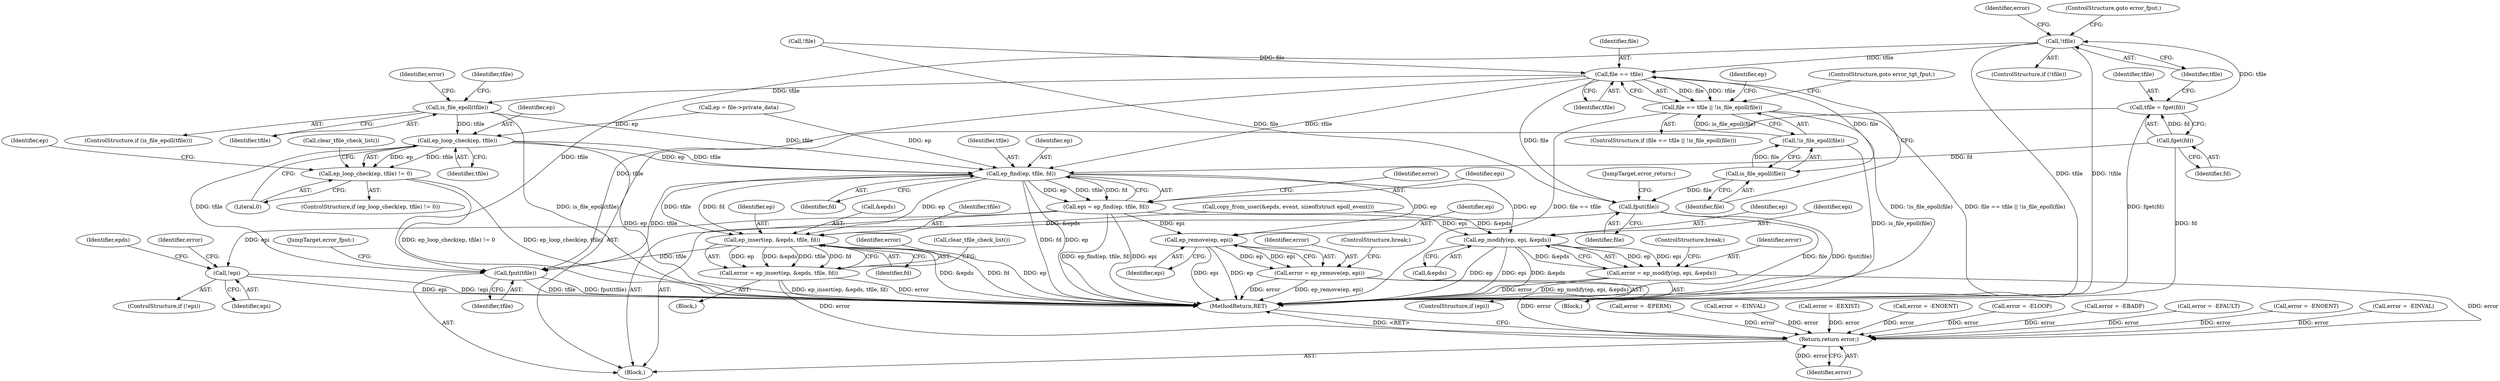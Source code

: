 digraph "0_linux_13d518074a952d33d47c428419693f63389547e9@pointer" {
"1000160" [label="(Call,!tfile)"];
"1000155" [label="(Call,tfile = fget(fd))"];
"1000157" [label="(Call,fget(fd))"];
"1000186" [label="(Call,file == tfile)"];
"1000185" [label="(Call,file == tfile || !is_file_epoll(file))"];
"1000190" [label="(Call,is_file_epoll(file))"];
"1000189" [label="(Call,!is_file_epoll(file))"];
"1000341" [label="(Call,fput(file))"];
"1000219" [label="(Call,is_file_epoll(tfile))"];
"1000228" [label="(Call,ep_loop_check(ep, tfile))"];
"1000227" [label="(Call,ep_loop_check(ep, tfile) != 0)"];
"1000251" [label="(Call,ep_find(ep, tfile, fd))"];
"1000249" [label="(Call,epi = ep_find(ep, tfile, fd))"];
"1000264" [label="(Call,!epi)"];
"1000294" [label="(Call,ep_remove(ep, epi))"];
"1000292" [label="(Call,error = ep_remove(ep, epi))"];
"1000344" [label="(Return,return error;)"];
"1000316" [label="(Call,ep_modify(ep, epi, &epds))"];
"1000314" [label="(Call,error = ep_modify(ep, epi, &epds))"];
"1000276" [label="(Call,ep_insert(ep, &epds, tfile, fd))"];
"1000274" [label="(Call,error = ep_insert(ep, &epds, tfile, fd))"];
"1000338" [label="(Call,fput(tfile))"];
"1000249" [label="(Call,epi = ep_find(ep, tfile, fd))"];
"1000339" [label="(Identifier,tfile)"];
"1000193" [label="(Call,ep = file->private_data)"];
"1000186" [label="(Call,file == tfile)"];
"1000265" [label="(Identifier,epi)"];
"1000287" [label="(Call,clear_tfile_check_list())"];
"1000295" [label="(Identifier,ep)"];
"1000163" [label="(Call,error = -EPERM)"];
"1000318" [label="(Identifier,epi)"];
"1000346" [label="(MethodReturn,RET)"];
"1000294" [label="(Call,ep_remove(ep, epi))"];
"1000190" [label="(Call,is_file_epoll(file))"];
"1000194" [label="(Identifier,ep)"];
"1000159" [label="(ControlStructure,if (!tfile))"];
"1000281" [label="(Identifier,fd)"];
"1000343" [label="(JumpTarget,error_return:)"];
"1000255" [label="(Call,error = -EINVAL)"];
"1000276" [label="(Call,ep_insert(ep, &epds, tfile, fd))"];
"1000263" [label="(ControlStructure,if (!epi))"];
"1000254" [label="(Identifier,fd)"];
"1000188" [label="(Identifier,tfile)"];
"1000158" [label="(Identifier,fd)"];
"1000341" [label="(Call,fput(file))"];
"1000251" [label="(Call,ep_find(ep, tfile, fd))"];
"1000256" [label="(Identifier,error)"];
"1000219" [label="(Call,is_file_epoll(tfile))"];
"1000283" [label="(Call,error = -EEXIST)"];
"1000192" [label="(ControlStructure,goto error_tgt_fput;)"];
"1000277" [label="(Identifier,ep)"];
"1000326" [label="(ControlStructure,break;)"];
"1000322" [label="(Call,error = -ENOENT)"];
"1000278" [label="(Call,&epds)"];
"1000189" [label="(Call,!is_file_epoll(file))"];
"1000222" [label="(Call,error = -ELOOP)"];
"1000315" [label="(Identifier,error)"];
"1000284" [label="(Identifier,error)"];
"1000296" [label="(Identifier,epi)"];
"1000164" [label="(Identifier,error)"];
"1000338" [label="(Call,fput(tfile))"];
"1000269" [label="(Identifier,epds)"];
"1000226" [label="(ControlStructure,if (ep_loop_check(ep, tfile) != 0))"];
"1000230" [label="(Identifier,tfile)"];
"1000253" [label="(Identifier,tfile)"];
"1000292" [label="(Call,error = ep_remove(ep, epi))"];
"1000252" [label="(Identifier,ep)"];
"1000229" [label="(Identifier,ep)"];
"1000157" [label="(Call,fget(fd))"];
"1000223" [label="(Identifier,error)"];
"1000156" [label="(Identifier,tfile)"];
"1000316" [label="(Call,ep_modify(ep, epi, &epds))"];
"1000290" [label="(ControlStructure,if (epi))"];
"1000187" [label="(Identifier,file)"];
"1000302" [label="(ControlStructure,break;)"];
"1000344" [label="(Return,return error;)"];
"1000185" [label="(Call,file == tfile || !is_file_epoll(file))"];
"1000161" [label="(Identifier,tfile)"];
"1000340" [label="(JumpTarget,error_fput:)"];
"1000342" [label="(Identifier,file)"];
"1000319" [label="(Call,&epds)"];
"1000155" [label="(Call,tfile = fget(fd))"];
"1000162" [label="(ControlStructure,goto error_fput;)"];
"1000218" [label="(ControlStructure,if (is_file_epoll(tfile)))"];
"1000136" [label="(Call,copy_from_user(&epds, event, sizeof(struct epoll_event)))"];
"1000143" [label="(Call,error = -EBADF)"];
"1000293" [label="(Identifier,error)"];
"1000184" [label="(ControlStructure,if (file == tfile || !is_file_epoll(file)))"];
"1000314" [label="(Call,error = ep_modify(ep, epi, &epds))"];
"1000128" [label="(Call,error = -EFAULT)"];
"1000274" [label="(Call,error = ep_insert(ep, &epds, tfile, fd))"];
"1000298" [label="(Call,error = -ENOENT)"];
"1000191" [label="(Identifier,file)"];
"1000246" [label="(Identifier,ep)"];
"1000239" [label="(Identifier,tfile)"];
"1000264" [label="(Call,!epi)"];
"1000280" [label="(Identifier,tfile)"];
"1000160" [label="(Call,!tfile)"];
"1000266" [label="(Block,)"];
"1000228" [label="(Call,ep_loop_check(ep, tfile))"];
"1000317" [label="(Identifier,ep)"];
"1000233" [label="(Call,clear_tfile_check_list())"];
"1000306" [label="(Block,)"];
"1000250" [label="(Identifier,epi)"];
"1000275" [label="(Identifier,error)"];
"1000152" [label="(Call,!file)"];
"1000180" [label="(Call,error = -EINVAL)"];
"1000117" [label="(Block,)"];
"1000227" [label="(Call,ep_loop_check(ep, tfile) != 0)"];
"1000220" [label="(Identifier,tfile)"];
"1000231" [label="(Literal,0)"];
"1000345" [label="(Identifier,error)"];
"1000160" -> "1000159"  [label="AST: "];
"1000160" -> "1000161"  [label="CFG: "];
"1000161" -> "1000160"  [label="AST: "];
"1000162" -> "1000160"  [label="CFG: "];
"1000164" -> "1000160"  [label="CFG: "];
"1000160" -> "1000346"  [label="DDG: !tfile"];
"1000160" -> "1000346"  [label="DDG: tfile"];
"1000155" -> "1000160"  [label="DDG: tfile"];
"1000160" -> "1000186"  [label="DDG: tfile"];
"1000160" -> "1000338"  [label="DDG: tfile"];
"1000155" -> "1000117"  [label="AST: "];
"1000155" -> "1000157"  [label="CFG: "];
"1000156" -> "1000155"  [label="AST: "];
"1000157" -> "1000155"  [label="AST: "];
"1000161" -> "1000155"  [label="CFG: "];
"1000155" -> "1000346"  [label="DDG: fget(fd)"];
"1000157" -> "1000155"  [label="DDG: fd"];
"1000157" -> "1000158"  [label="CFG: "];
"1000158" -> "1000157"  [label="AST: "];
"1000157" -> "1000346"  [label="DDG: fd"];
"1000157" -> "1000251"  [label="DDG: fd"];
"1000186" -> "1000185"  [label="AST: "];
"1000186" -> "1000188"  [label="CFG: "];
"1000187" -> "1000186"  [label="AST: "];
"1000188" -> "1000186"  [label="AST: "];
"1000191" -> "1000186"  [label="CFG: "];
"1000185" -> "1000186"  [label="CFG: "];
"1000186" -> "1000185"  [label="DDG: file"];
"1000186" -> "1000185"  [label="DDG: tfile"];
"1000152" -> "1000186"  [label="DDG: file"];
"1000186" -> "1000190"  [label="DDG: file"];
"1000186" -> "1000219"  [label="DDG: tfile"];
"1000186" -> "1000251"  [label="DDG: tfile"];
"1000186" -> "1000338"  [label="DDG: tfile"];
"1000186" -> "1000341"  [label="DDG: file"];
"1000185" -> "1000184"  [label="AST: "];
"1000185" -> "1000189"  [label="CFG: "];
"1000189" -> "1000185"  [label="AST: "];
"1000192" -> "1000185"  [label="CFG: "];
"1000194" -> "1000185"  [label="CFG: "];
"1000185" -> "1000346"  [label="DDG: file == tfile || !is_file_epoll(file)"];
"1000185" -> "1000346"  [label="DDG: file == tfile"];
"1000185" -> "1000346"  [label="DDG: !is_file_epoll(file)"];
"1000189" -> "1000185"  [label="DDG: is_file_epoll(file)"];
"1000190" -> "1000189"  [label="AST: "];
"1000190" -> "1000191"  [label="CFG: "];
"1000191" -> "1000190"  [label="AST: "];
"1000189" -> "1000190"  [label="CFG: "];
"1000190" -> "1000189"  [label="DDG: file"];
"1000190" -> "1000341"  [label="DDG: file"];
"1000189" -> "1000346"  [label="DDG: is_file_epoll(file)"];
"1000341" -> "1000117"  [label="AST: "];
"1000341" -> "1000342"  [label="CFG: "];
"1000342" -> "1000341"  [label="AST: "];
"1000343" -> "1000341"  [label="CFG: "];
"1000341" -> "1000346"  [label="DDG: file"];
"1000341" -> "1000346"  [label="DDG: fput(file)"];
"1000152" -> "1000341"  [label="DDG: file"];
"1000219" -> "1000218"  [label="AST: "];
"1000219" -> "1000220"  [label="CFG: "];
"1000220" -> "1000219"  [label="AST: "];
"1000223" -> "1000219"  [label="CFG: "];
"1000239" -> "1000219"  [label="CFG: "];
"1000219" -> "1000346"  [label="DDG: is_file_epoll(tfile)"];
"1000219" -> "1000228"  [label="DDG: tfile"];
"1000219" -> "1000251"  [label="DDG: tfile"];
"1000228" -> "1000227"  [label="AST: "];
"1000228" -> "1000230"  [label="CFG: "];
"1000229" -> "1000228"  [label="AST: "];
"1000230" -> "1000228"  [label="AST: "];
"1000231" -> "1000228"  [label="CFG: "];
"1000228" -> "1000346"  [label="DDG: ep"];
"1000228" -> "1000227"  [label="DDG: ep"];
"1000228" -> "1000227"  [label="DDG: tfile"];
"1000193" -> "1000228"  [label="DDG: ep"];
"1000228" -> "1000251"  [label="DDG: ep"];
"1000228" -> "1000251"  [label="DDG: tfile"];
"1000228" -> "1000338"  [label="DDG: tfile"];
"1000227" -> "1000226"  [label="AST: "];
"1000227" -> "1000231"  [label="CFG: "];
"1000231" -> "1000227"  [label="AST: "];
"1000233" -> "1000227"  [label="CFG: "];
"1000246" -> "1000227"  [label="CFG: "];
"1000227" -> "1000346"  [label="DDG: ep_loop_check(ep, tfile) != 0"];
"1000227" -> "1000346"  [label="DDG: ep_loop_check(ep, tfile)"];
"1000251" -> "1000249"  [label="AST: "];
"1000251" -> "1000254"  [label="CFG: "];
"1000252" -> "1000251"  [label="AST: "];
"1000253" -> "1000251"  [label="AST: "];
"1000254" -> "1000251"  [label="AST: "];
"1000249" -> "1000251"  [label="CFG: "];
"1000251" -> "1000346"  [label="DDG: fd"];
"1000251" -> "1000346"  [label="DDG: ep"];
"1000251" -> "1000249"  [label="DDG: ep"];
"1000251" -> "1000249"  [label="DDG: tfile"];
"1000251" -> "1000249"  [label="DDG: fd"];
"1000193" -> "1000251"  [label="DDG: ep"];
"1000251" -> "1000276"  [label="DDG: ep"];
"1000251" -> "1000276"  [label="DDG: tfile"];
"1000251" -> "1000276"  [label="DDG: fd"];
"1000251" -> "1000294"  [label="DDG: ep"];
"1000251" -> "1000316"  [label="DDG: ep"];
"1000251" -> "1000338"  [label="DDG: tfile"];
"1000249" -> "1000117"  [label="AST: "];
"1000250" -> "1000249"  [label="AST: "];
"1000256" -> "1000249"  [label="CFG: "];
"1000249" -> "1000346"  [label="DDG: ep_find(ep, tfile, fd)"];
"1000249" -> "1000346"  [label="DDG: epi"];
"1000249" -> "1000264"  [label="DDG: epi"];
"1000249" -> "1000294"  [label="DDG: epi"];
"1000249" -> "1000316"  [label="DDG: epi"];
"1000264" -> "1000263"  [label="AST: "];
"1000264" -> "1000265"  [label="CFG: "];
"1000265" -> "1000264"  [label="AST: "];
"1000269" -> "1000264"  [label="CFG: "];
"1000284" -> "1000264"  [label="CFG: "];
"1000264" -> "1000346"  [label="DDG: epi"];
"1000264" -> "1000346"  [label="DDG: !epi"];
"1000294" -> "1000292"  [label="AST: "];
"1000294" -> "1000296"  [label="CFG: "];
"1000295" -> "1000294"  [label="AST: "];
"1000296" -> "1000294"  [label="AST: "];
"1000292" -> "1000294"  [label="CFG: "];
"1000294" -> "1000346"  [label="DDG: epi"];
"1000294" -> "1000346"  [label="DDG: ep"];
"1000294" -> "1000292"  [label="DDG: ep"];
"1000294" -> "1000292"  [label="DDG: epi"];
"1000292" -> "1000290"  [label="AST: "];
"1000293" -> "1000292"  [label="AST: "];
"1000302" -> "1000292"  [label="CFG: "];
"1000292" -> "1000346"  [label="DDG: ep_remove(ep, epi)"];
"1000292" -> "1000346"  [label="DDG: error"];
"1000292" -> "1000344"  [label="DDG: error"];
"1000344" -> "1000117"  [label="AST: "];
"1000344" -> "1000345"  [label="CFG: "];
"1000345" -> "1000344"  [label="AST: "];
"1000346" -> "1000344"  [label="CFG: "];
"1000344" -> "1000346"  [label="DDG: <RET>"];
"1000345" -> "1000344"  [label="DDG: error"];
"1000163" -> "1000344"  [label="DDG: error"];
"1000298" -> "1000344"  [label="DDG: error"];
"1000180" -> "1000344"  [label="DDG: error"];
"1000322" -> "1000344"  [label="DDG: error"];
"1000255" -> "1000344"  [label="DDG: error"];
"1000222" -> "1000344"  [label="DDG: error"];
"1000314" -> "1000344"  [label="DDG: error"];
"1000283" -> "1000344"  [label="DDG: error"];
"1000274" -> "1000344"  [label="DDG: error"];
"1000128" -> "1000344"  [label="DDG: error"];
"1000143" -> "1000344"  [label="DDG: error"];
"1000316" -> "1000314"  [label="AST: "];
"1000316" -> "1000319"  [label="CFG: "];
"1000317" -> "1000316"  [label="AST: "];
"1000318" -> "1000316"  [label="AST: "];
"1000319" -> "1000316"  [label="AST: "];
"1000314" -> "1000316"  [label="CFG: "];
"1000316" -> "1000346"  [label="DDG: epi"];
"1000316" -> "1000346"  [label="DDG: &epds"];
"1000316" -> "1000346"  [label="DDG: ep"];
"1000316" -> "1000314"  [label="DDG: ep"];
"1000316" -> "1000314"  [label="DDG: epi"];
"1000316" -> "1000314"  [label="DDG: &epds"];
"1000136" -> "1000316"  [label="DDG: &epds"];
"1000314" -> "1000306"  [label="AST: "];
"1000315" -> "1000314"  [label="AST: "];
"1000326" -> "1000314"  [label="CFG: "];
"1000314" -> "1000346"  [label="DDG: error"];
"1000314" -> "1000346"  [label="DDG: ep_modify(ep, epi, &epds)"];
"1000276" -> "1000274"  [label="AST: "];
"1000276" -> "1000281"  [label="CFG: "];
"1000277" -> "1000276"  [label="AST: "];
"1000278" -> "1000276"  [label="AST: "];
"1000280" -> "1000276"  [label="AST: "];
"1000281" -> "1000276"  [label="AST: "];
"1000274" -> "1000276"  [label="CFG: "];
"1000276" -> "1000346"  [label="DDG: &epds"];
"1000276" -> "1000346"  [label="DDG: fd"];
"1000276" -> "1000346"  [label="DDG: ep"];
"1000276" -> "1000274"  [label="DDG: ep"];
"1000276" -> "1000274"  [label="DDG: &epds"];
"1000276" -> "1000274"  [label="DDG: tfile"];
"1000276" -> "1000274"  [label="DDG: fd"];
"1000136" -> "1000276"  [label="DDG: &epds"];
"1000276" -> "1000338"  [label="DDG: tfile"];
"1000274" -> "1000266"  [label="AST: "];
"1000275" -> "1000274"  [label="AST: "];
"1000287" -> "1000274"  [label="CFG: "];
"1000274" -> "1000346"  [label="DDG: error"];
"1000274" -> "1000346"  [label="DDG: ep_insert(ep, &epds, tfile, fd)"];
"1000338" -> "1000117"  [label="AST: "];
"1000338" -> "1000339"  [label="CFG: "];
"1000339" -> "1000338"  [label="AST: "];
"1000340" -> "1000338"  [label="CFG: "];
"1000338" -> "1000346"  [label="DDG: tfile"];
"1000338" -> "1000346"  [label="DDG: fput(tfile)"];
}
